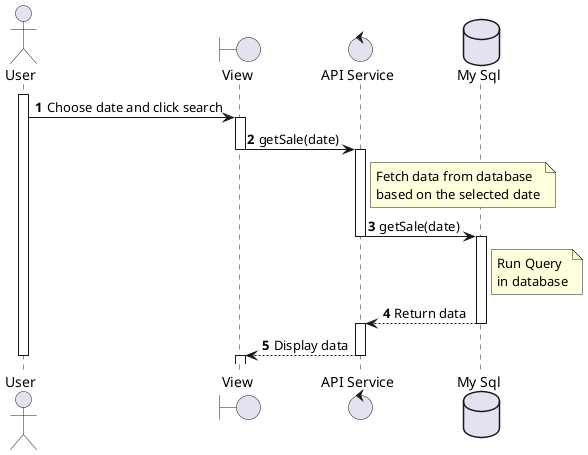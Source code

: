 @startuml sequenceDiagram_Sale_getData
actor User
boundary "View" as View
control "API Service" as APIService
database "My Sql" as DB

autonumber
activate User
User -> View : Choose date and click search
activate View
View -> APIService : getSale(date)
deactivate View
activate APIService
note right of APIService: Fetch data from database\nbased on the selected date
APIService -> DB : getSale(date)
deactivate APIService
activate DB
note right of DB: Run Query\nin database
DB --> APIService : Return data
deactivate DB
activate APIService
APIService --> View --++: Display data
deactivate User
deactivate APIService
@enduml
